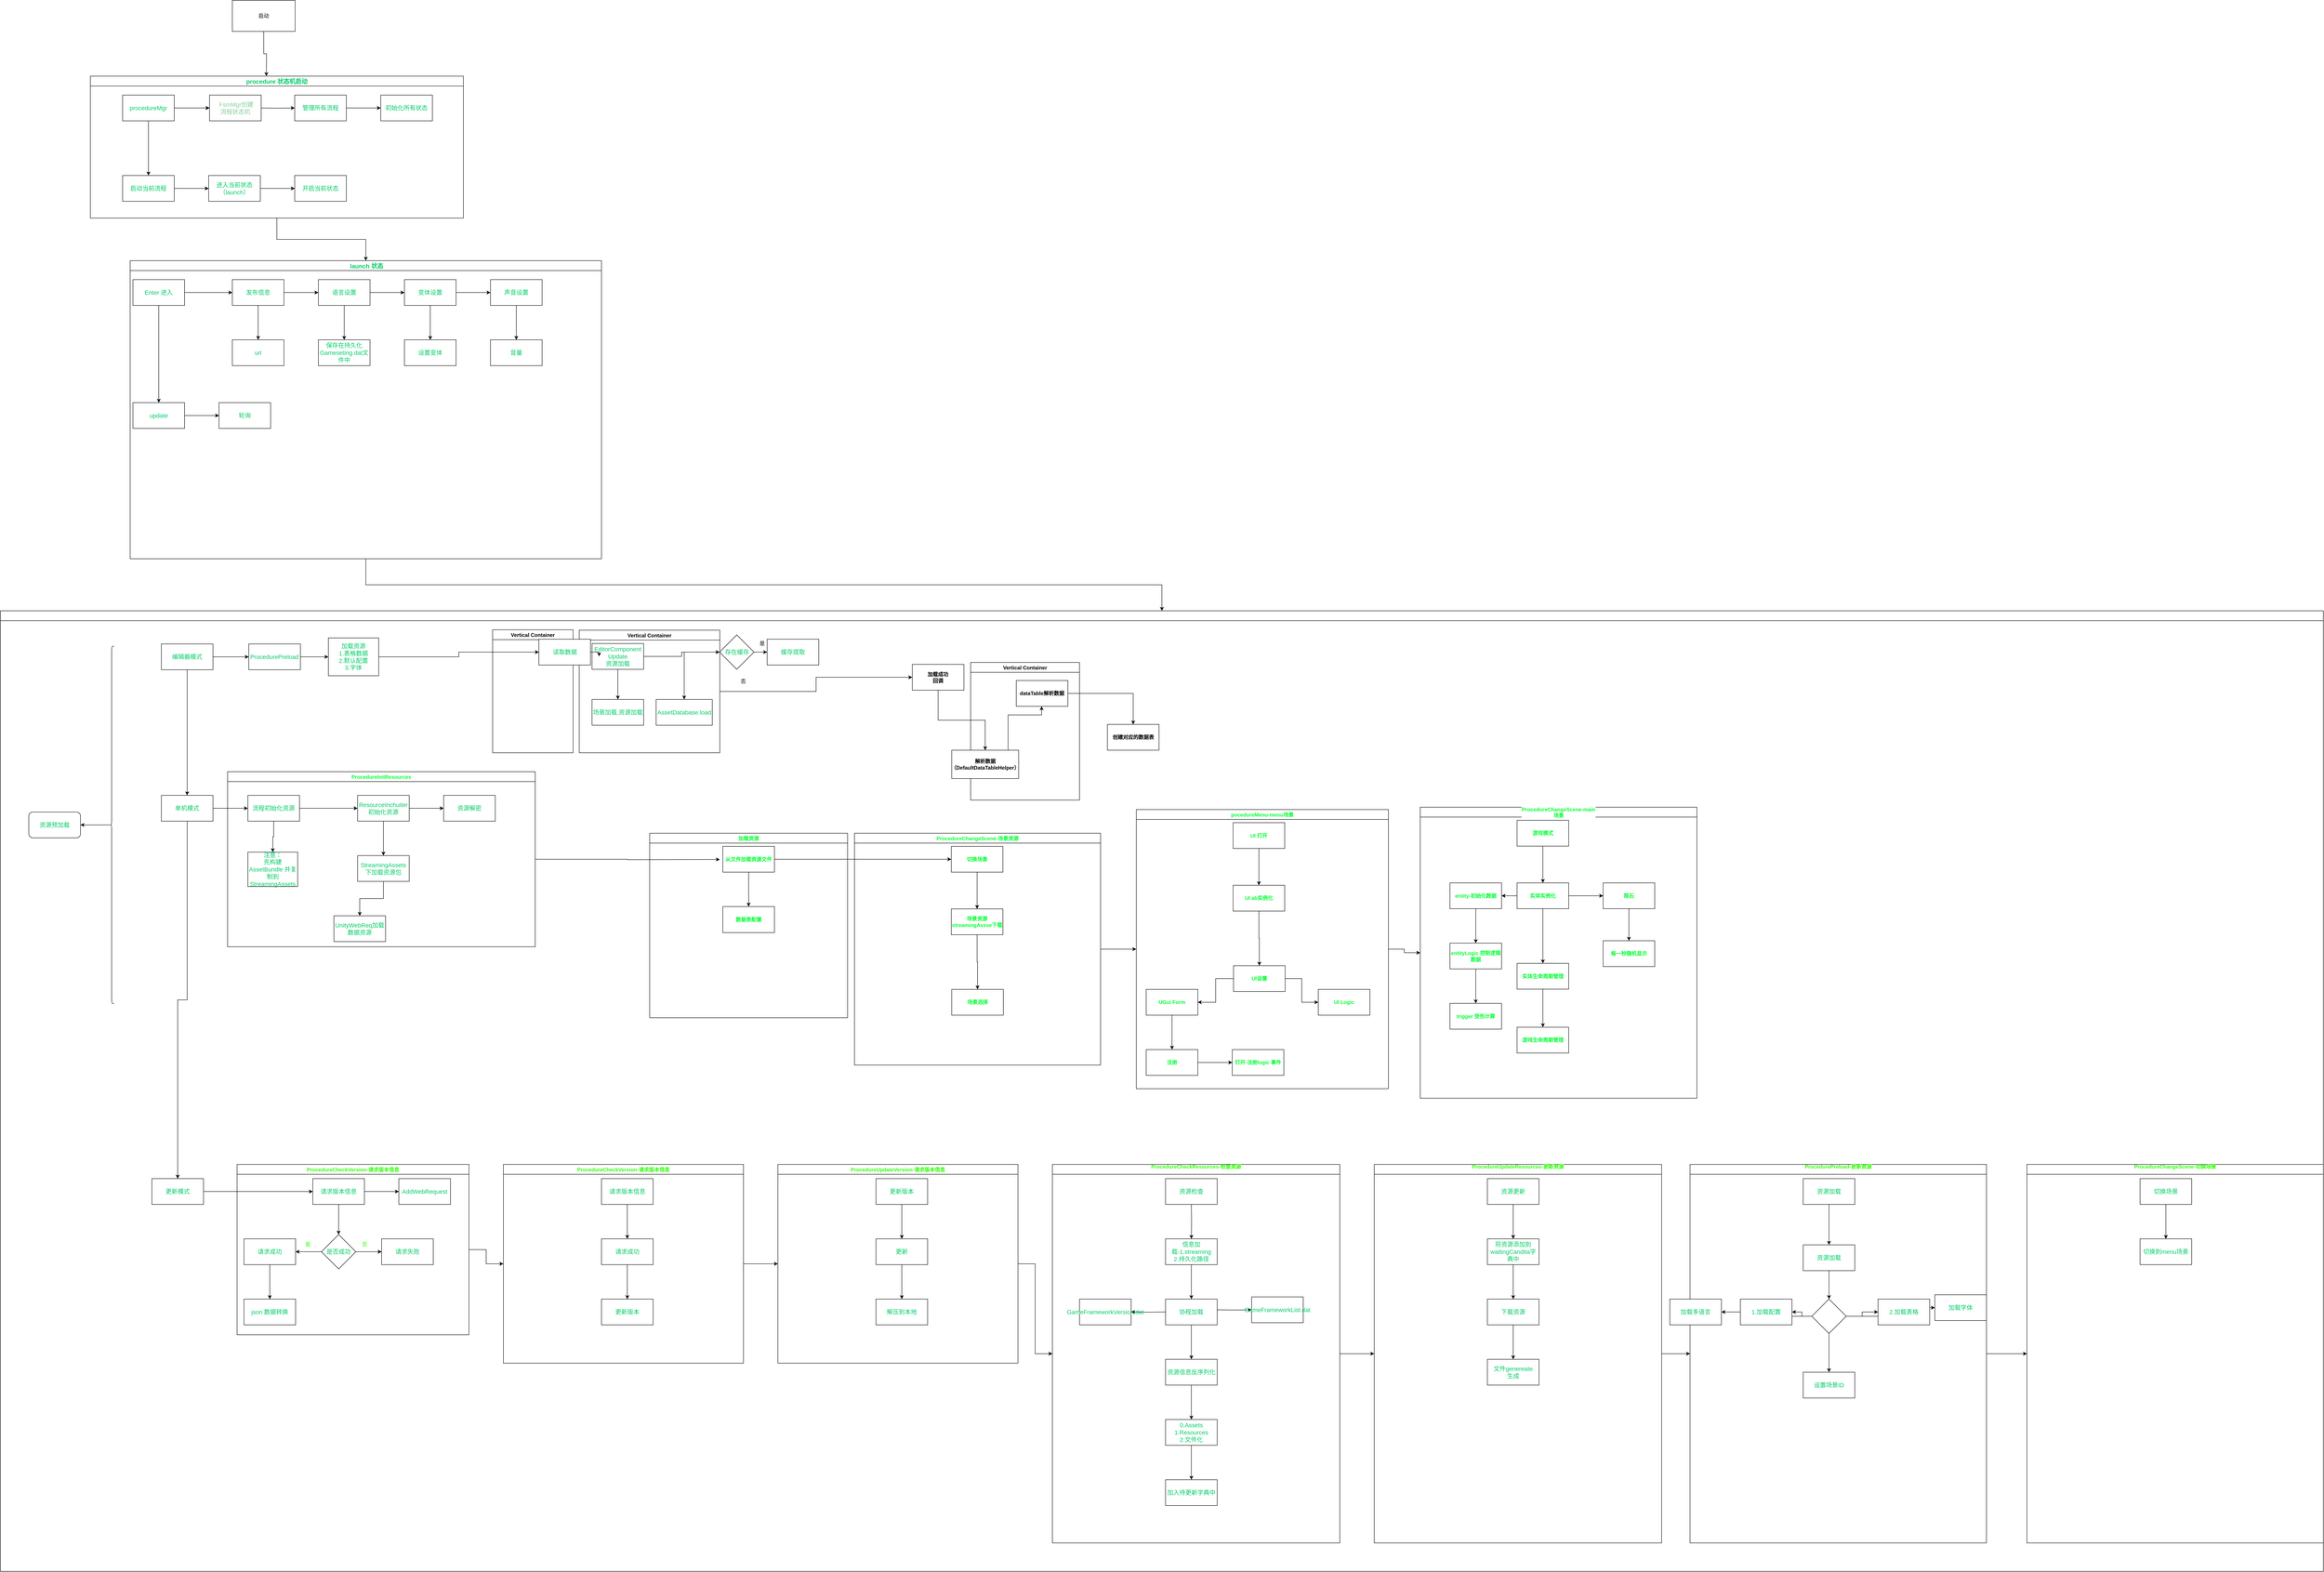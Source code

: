 <mxfile version="17.4.6" type="github">
  <diagram id="7TpPgldkTkO0zqsgpUo0" name="Page-1">
    <mxGraphModel dx="2249" dy="794" grid="1" gridSize="11" guides="1" tooltips="1" connect="1" arrows="1" fold="1" page="1" pageScale="1" pageWidth="827" pageHeight="1169" math="0" shadow="0">
      <root>
        <mxCell id="0" />
        <mxCell id="1" parent="0" />
        <mxCell id="_-COGv22CjztJWk0gib3-22" value="&lt;span style=&quot;color: rgb(131 , 206 , 154)&quot;&gt;&amp;nbsp;FsmMgr创建&lt;br&gt;流程状态机&lt;/span&gt;" style="whiteSpace=wrap;html=1;fontSize=14;fontColor=#00CC66;" parent="1" vertex="1">
          <mxGeometry x="431" y="363" width="120" height="60" as="geometry" />
        </mxCell>
        <mxCell id="_-COGv22CjztJWk0gib3-4" value="" style="edgeStyle=orthogonalEdgeStyle;rounded=0;orthogonalLoop=1;jettySize=auto;html=1;" parent="1" source="_-COGv22CjztJWk0gib3-1" edge="1">
          <mxGeometry relative="1" as="geometry">
            <mxPoint x="563" y="319" as="targetPoint" />
          </mxGeometry>
        </mxCell>
        <mxCell id="_-COGv22CjztJWk0gib3-1" value="启动&lt;br&gt;" style="whiteSpace=wrap;html=1;container=1;" parent="1" vertex="1">
          <mxGeometry x="484" y="143" width="146" height="72" as="geometry">
            <mxRectangle x="360" y="170" width="55" height="22" as="alternateBounds" />
          </mxGeometry>
        </mxCell>
        <mxCell id="_-COGv22CjztJWk0gib3-29" value="" style="edgeStyle=orthogonalEdgeStyle;rounded=0;orthogonalLoop=1;jettySize=auto;html=1;fontSize=14;fontColor=#00CC66;" parent="1" source="_-COGv22CjztJWk0gib3-5" target="_-COGv22CjztJWk0gib3-28" edge="1">
          <mxGeometry relative="1" as="geometry" />
        </mxCell>
        <mxCell id="_-COGv22CjztJWk0gib3-23" value="" style="edgeStyle=orthogonalEdgeStyle;rounded=0;orthogonalLoop=1;jettySize=auto;html=1;fontSize=14;fontColor=#00CC66;" parent="1" source="_-COGv22CjztJWk0gib3-19" target="_-COGv22CjztJWk0gib3-22" edge="1">
          <mxGeometry relative="1" as="geometry" />
        </mxCell>
        <mxCell id="_-COGv22CjztJWk0gib3-33" value="" style="edgeStyle=orthogonalEdgeStyle;rounded=0;orthogonalLoop=1;jettySize=auto;html=1;fontSize=14;fontColor=#00CC66;" parent="1" source="_-COGv22CjztJWk0gib3-19" edge="1">
          <mxGeometry relative="1" as="geometry">
            <mxPoint x="431" y="393" as="targetPoint" />
          </mxGeometry>
        </mxCell>
        <mxCell id="_-COGv22CjztJWk0gib3-94" value="" style="edgeStyle=orthogonalEdgeStyle;rounded=0;orthogonalLoop=1;jettySize=auto;html=1;fontSize=14;fontColor=#00CC66;" parent="1" source="_-COGv22CjztJWk0gib3-28" target="_-COGv22CjztJWk0gib3-82" edge="1">
          <mxGeometry relative="1" as="geometry" />
        </mxCell>
        <mxCell id="_-COGv22CjztJWk0gib3-28" value=" launch 状态" style="swimlane;fontColor=#00CC66;fontSize=14;" parent="1" vertex="1">
          <mxGeometry x="246.5" y="748" width="1095.5" height="693" as="geometry">
            <mxRectangle x="246.5" y="748" width="110" height="23" as="alternateBounds" />
          </mxGeometry>
        </mxCell>
        <mxCell id="_-COGv22CjztJWk0gib3-47" value="" style="edgeStyle=orthogonalEdgeStyle;rounded=0;orthogonalLoop=1;jettySize=auto;html=1;fontSize=14;fontColor=#00CC66;" parent="_-COGv22CjztJWk0gib3-28" source="_-COGv22CjztJWk0gib3-45" target="_-COGv22CjztJWk0gib3-46" edge="1">
          <mxGeometry relative="1" as="geometry" />
        </mxCell>
        <mxCell id="_-COGv22CjztJWk0gib3-79" value="" style="edgeStyle=orthogonalEdgeStyle;rounded=0;orthogonalLoop=1;jettySize=auto;html=1;fontSize=14;fontColor=#00CC66;" parent="_-COGv22CjztJWk0gib3-28" source="_-COGv22CjztJWk0gib3-45" target="_-COGv22CjztJWk0gib3-78" edge="1">
          <mxGeometry relative="1" as="geometry" />
        </mxCell>
        <mxCell id="_-COGv22CjztJWk0gib3-45" value="Enter 进入&lt;br&gt;" style="whiteSpace=wrap;html=1;fontSize=14;fontColor=#00CC66;" parent="_-COGv22CjztJWk0gib3-28" vertex="1">
          <mxGeometry x="6.5" y="44" width="120" height="60" as="geometry" />
        </mxCell>
        <mxCell id="_-COGv22CjztJWk0gib3-52" value="" style="edgeStyle=orthogonalEdgeStyle;rounded=0;orthogonalLoop=1;jettySize=auto;html=1;fontSize=14;fontColor=#00CC66;" parent="_-COGv22CjztJWk0gib3-28" source="_-COGv22CjztJWk0gib3-46" target="_-COGv22CjztJWk0gib3-51" edge="1">
          <mxGeometry relative="1" as="geometry" />
        </mxCell>
        <mxCell id="_-COGv22CjztJWk0gib3-46" value="发布信息" style="whiteSpace=wrap;html=1;fontSize=14;fontColor=#00CC66;container=1;" parent="_-COGv22CjztJWk0gib3-28" vertex="1">
          <mxGeometry x="237.5" y="44" width="120" height="60" as="geometry" />
        </mxCell>
        <mxCell id="_-COGv22CjztJWk0gib3-56" value="" style="edgeStyle=orthogonalEdgeStyle;rounded=0;orthogonalLoop=1;jettySize=auto;html=1;fontSize=14;fontColor=#00CC66;" parent="_-COGv22CjztJWk0gib3-28" source="_-COGv22CjztJWk0gib3-51" target="_-COGv22CjztJWk0gib3-55" edge="1">
          <mxGeometry relative="1" as="geometry" />
        </mxCell>
        <mxCell id="_-COGv22CjztJWk0gib3-51" value="语言设置" style="whiteSpace=wrap;html=1;fontSize=14;fontColor=#00CC66;container=1;" parent="_-COGv22CjztJWk0gib3-28" vertex="1">
          <mxGeometry x="437.5" y="44" width="120" height="60" as="geometry" />
        </mxCell>
        <mxCell id="_-COGv22CjztJWk0gib3-71" value="" style="edgeStyle=orthogonalEdgeStyle;rounded=0;orthogonalLoop=1;jettySize=auto;html=1;fontSize=14;fontColor=#00CC66;" parent="_-COGv22CjztJWk0gib3-28" source="_-COGv22CjztJWk0gib3-55" target="_-COGv22CjztJWk0gib3-70" edge="1">
          <mxGeometry relative="1" as="geometry" />
        </mxCell>
        <mxCell id="_-COGv22CjztJWk0gib3-55" value="变体设置" style="whiteSpace=wrap;html=1;fontSize=14;fontColor=#00CC66;" parent="_-COGv22CjztJWk0gib3-28" vertex="1">
          <mxGeometry x="637.5" y="44" width="120" height="60" as="geometry" />
        </mxCell>
        <mxCell id="_-COGv22CjztJWk0gib3-70" value="声音设置" style="whiteSpace=wrap;html=1;fontSize=14;fontColor=#00CC66;" parent="_-COGv22CjztJWk0gib3-28" vertex="1">
          <mxGeometry x="837.5" y="44" width="120" height="60" as="geometry" />
        </mxCell>
        <mxCell id="_-COGv22CjztJWk0gib3-78" value="update&lt;br&gt;" style="whiteSpace=wrap;html=1;fontSize=14;fontColor=#00CC66;" parent="_-COGv22CjztJWk0gib3-28" vertex="1">
          <mxGeometry x="6.5" y="330" width="120" height="60" as="geometry" />
        </mxCell>
        <mxCell id="_-COGv22CjztJWk0gib3-39" value="" style="edgeStyle=orthogonalEdgeStyle;rounded=0;orthogonalLoop=1;jettySize=auto;html=1;fontSize=14;fontColor=#00CC66;" parent="1" target="_-COGv22CjztJWk0gib3-38" edge="1">
          <mxGeometry relative="1" as="geometry">
            <mxPoint x="551" y="393" as="sourcePoint" />
          </mxGeometry>
        </mxCell>
        <mxCell id="_-COGv22CjztJWk0gib3-5" value="procedure 状态机启动" style="swimlane;fontColor=#00CC66;fontSize=14;" parent="1" vertex="1">
          <mxGeometry x="154" y="319" width="867" height="330" as="geometry">
            <mxRectangle x="154" y="319" width="176" height="23" as="alternateBounds" />
          </mxGeometry>
        </mxCell>
        <mxCell id="_-COGv22CjztJWk0gib3-20" value="启动当前流程" style="whiteSpace=wrap;html=1;fontSize=14;fontColor=#00CC66;" parent="_-COGv22CjztJWk0gib3-5" vertex="1">
          <mxGeometry x="75" y="231" width="120" height="60" as="geometry" />
        </mxCell>
        <mxCell id="_-COGv22CjztJWk0gib3-44" value="" style="edgeStyle=orthogonalEdgeStyle;rounded=0;orthogonalLoop=1;jettySize=auto;html=1;fontSize=14;fontColor=#00CC66;" parent="_-COGv22CjztJWk0gib3-5" source="_-COGv22CjztJWk0gib3-24" target="_-COGv22CjztJWk0gib3-43" edge="1">
          <mxGeometry relative="1" as="geometry" />
        </mxCell>
        <mxCell id="_-COGv22CjztJWk0gib3-24" value="进入当前状态（launch）" style="whiteSpace=wrap;html=1;fontSize=14;fontColor=#00CC66;" parent="_-COGv22CjztJWk0gib3-5" vertex="1">
          <mxGeometry x="275" y="231" width="120" height="60" as="geometry" />
        </mxCell>
        <mxCell id="_-COGv22CjztJWk0gib3-25" value="" style="edgeStyle=orthogonalEdgeStyle;rounded=0;orthogonalLoop=1;jettySize=auto;html=1;fontSize=14;fontColor=#00CC66;" parent="_-COGv22CjztJWk0gib3-5" source="_-COGv22CjztJWk0gib3-20" target="_-COGv22CjztJWk0gib3-24" edge="1">
          <mxGeometry relative="1" as="geometry" />
        </mxCell>
        <mxCell id="_-COGv22CjztJWk0gib3-77" value="" style="edgeStyle=orthogonalEdgeStyle;rounded=0;orthogonalLoop=1;jettySize=auto;html=1;fontSize=14;fontColor=#00CC66;" parent="_-COGv22CjztJWk0gib3-5" source="_-COGv22CjztJWk0gib3-38" target="_-COGv22CjztJWk0gib3-76" edge="1">
          <mxGeometry relative="1" as="geometry" />
        </mxCell>
        <mxCell id="_-COGv22CjztJWk0gib3-38" value="管理所有流程" style="whiteSpace=wrap;html=1;fontSize=14;fontColor=#00CC66;" parent="_-COGv22CjztJWk0gib3-5" vertex="1">
          <mxGeometry x="475" y="44" width="120" height="60" as="geometry" />
        </mxCell>
        <mxCell id="_-COGv22CjztJWk0gib3-19" value="procedureMgr" style="whiteSpace=wrap;html=1;fontSize=14;fontColor=#00CC66;" parent="_-COGv22CjztJWk0gib3-5" vertex="1">
          <mxGeometry x="75" y="44" width="120" height="60" as="geometry" />
        </mxCell>
        <mxCell id="_-COGv22CjztJWk0gib3-21" value="" style="edgeStyle=orthogonalEdgeStyle;rounded=0;orthogonalLoop=1;jettySize=auto;html=1;fontSize=14;fontColor=#00CC66;" parent="_-COGv22CjztJWk0gib3-5" source="_-COGv22CjztJWk0gib3-19" target="_-COGv22CjztJWk0gib3-20" edge="1">
          <mxGeometry relative="1" as="geometry" />
        </mxCell>
        <mxCell id="_-COGv22CjztJWk0gib3-43" value="开启当前状态" style="whiteSpace=wrap;html=1;fontSize=14;fontColor=#00CC66;" parent="_-COGv22CjztJWk0gib3-5" vertex="1">
          <mxGeometry x="475" y="231" width="120" height="60" as="geometry" />
        </mxCell>
        <mxCell id="_-COGv22CjztJWk0gib3-76" value="初始化所有状态" style="whiteSpace=wrap;html=1;fontSize=14;fontColor=#00CC66;" parent="_-COGv22CjztJWk0gib3-5" vertex="1">
          <mxGeometry x="675" y="44" width="120" height="60" as="geometry" />
        </mxCell>
        <mxCell id="_-COGv22CjztJWk0gib3-66" value="url" style="whiteSpace=wrap;html=1;fontSize=14;fontColor=#00CC66;" parent="1" vertex="1">
          <mxGeometry x="484" y="932" width="120" height="60" as="geometry" />
        </mxCell>
        <mxCell id="_-COGv22CjztJWk0gib3-67" value="" style="edgeStyle=orthogonalEdgeStyle;rounded=0;orthogonalLoop=1;jettySize=auto;html=1;fontSize=14;fontColor=#00CC66;" parent="1" source="_-COGv22CjztJWk0gib3-46" target="_-COGv22CjztJWk0gib3-66" edge="1">
          <mxGeometry relative="1" as="geometry" />
        </mxCell>
        <mxCell id="_-COGv22CjztJWk0gib3-68" value="保存在持久化Gameseting.dat文件中" style="whiteSpace=wrap;html=1;fontSize=14;fontColor=#00CC66;" parent="1" vertex="1">
          <mxGeometry x="684" y="932" width="120" height="60" as="geometry" />
        </mxCell>
        <mxCell id="_-COGv22CjztJWk0gib3-69" value="" style="edgeStyle=orthogonalEdgeStyle;rounded=0;orthogonalLoop=1;jettySize=auto;html=1;fontSize=14;fontColor=#00CC66;" parent="1" source="_-COGv22CjztJWk0gib3-51" target="_-COGv22CjztJWk0gib3-68" edge="1">
          <mxGeometry relative="1" as="geometry" />
        </mxCell>
        <mxCell id="_-COGv22CjztJWk0gib3-72" value="设置变体" style="whiteSpace=wrap;html=1;fontSize=14;fontColor=#00CC66;" parent="1" vertex="1">
          <mxGeometry x="884" y="932" width="120" height="60" as="geometry" />
        </mxCell>
        <mxCell id="_-COGv22CjztJWk0gib3-73" value="" style="edgeStyle=orthogonalEdgeStyle;rounded=0;orthogonalLoop=1;jettySize=auto;html=1;fontSize=14;fontColor=#00CC66;" parent="1" source="_-COGv22CjztJWk0gib3-55" target="_-COGv22CjztJWk0gib3-72" edge="1">
          <mxGeometry relative="1" as="geometry" />
        </mxCell>
        <mxCell id="_-COGv22CjztJWk0gib3-74" value="音量" style="whiteSpace=wrap;html=1;fontSize=14;fontColor=#00CC66;" parent="1" vertex="1">
          <mxGeometry x="1084" y="932" width="120" height="60" as="geometry" />
        </mxCell>
        <mxCell id="_-COGv22CjztJWk0gib3-75" value="" style="edgeStyle=orthogonalEdgeStyle;rounded=0;orthogonalLoop=1;jettySize=auto;html=1;fontSize=14;fontColor=#00CC66;" parent="1" source="_-COGv22CjztJWk0gib3-70" target="_-COGv22CjztJWk0gib3-74" edge="1">
          <mxGeometry relative="1" as="geometry" />
        </mxCell>
        <mxCell id="_-COGv22CjztJWk0gib3-80" value="轮询" style="whiteSpace=wrap;html=1;fontSize=14;fontColor=#00CC66;" parent="1" vertex="1">
          <mxGeometry x="453" y="1078" width="120" height="60" as="geometry" />
        </mxCell>
        <mxCell id="_-COGv22CjztJWk0gib3-81" value="" style="edgeStyle=orthogonalEdgeStyle;rounded=0;orthogonalLoop=1;jettySize=auto;html=1;fontSize=14;fontColor=#00CC66;" parent="1" source="_-COGv22CjztJWk0gib3-78" target="_-COGv22CjztJWk0gib3-80" edge="1">
          <mxGeometry relative="1" as="geometry" />
        </mxCell>
        <mxCell id="_-COGv22CjztJWk0gib3-82" value="slash流程" style="swimlane;fontColor=#FFFFFF;fontSize=14;startSize=23;labelBackgroundColor=default;" parent="1" vertex="1">
          <mxGeometry x="-55" y="1562" width="5399" height="2233" as="geometry">
            <mxRectangle x="242" y="1518" width="110" height="23" as="alternateBounds" />
          </mxGeometry>
        </mxCell>
        <mxCell id="_-COGv22CjztJWk0gib3-84" value="" style="edgeStyle=orthogonalEdgeStyle;rounded=0;orthogonalLoop=1;jettySize=auto;html=1;fontSize=14;fontColor=#00CC66;" parent="_-COGv22CjztJWk0gib3-82" source="_-COGv22CjztJWk0gib3-85" target="_-COGv22CjztJWk0gib3-93" edge="1">
          <mxGeometry relative="1" as="geometry" />
        </mxCell>
        <mxCell id="_-COGv22CjztJWk0gib3-85" value="编辑器模式" style="whiteSpace=wrap;html=1;fontSize=14;fontColor=#00CC66;" parent="_-COGv22CjztJWk0gib3-82" vertex="1">
          <mxGeometry x="374" y="77" width="120" height="60" as="geometry" />
        </mxCell>
        <mxCell id="_-COGv22CjztJWk0gib3-86" value="" style="edgeStyle=orthogonalEdgeStyle;rounded=0;orthogonalLoop=1;jettySize=auto;html=1;fontSize=14;fontColor=#00CC66;" parent="_-COGv22CjztJWk0gib3-82" edge="1">
          <mxGeometry relative="1" as="geometry">
            <mxPoint x="357.5" y="74" as="sourcePoint" />
          </mxGeometry>
        </mxCell>
        <mxCell id="_-COGv22CjztJWk0gib3-88" value="" style="edgeStyle=orthogonalEdgeStyle;rounded=0;orthogonalLoop=1;jettySize=auto;html=1;fontSize=14;fontColor=#00CC66;" parent="_-COGv22CjztJWk0gib3-82" edge="1">
          <mxGeometry relative="1" as="geometry">
            <mxPoint x="557.5" y="74" as="sourcePoint" />
          </mxGeometry>
        </mxCell>
        <mxCell id="_-COGv22CjztJWk0gib3-90" value="" style="edgeStyle=orthogonalEdgeStyle;rounded=0;orthogonalLoop=1;jettySize=auto;html=1;fontSize=14;fontColor=#00CC66;" parent="_-COGv22CjztJWk0gib3-82" edge="1">
          <mxGeometry relative="1" as="geometry">
            <mxPoint x="757.5" y="74" as="sourcePoint" />
          </mxGeometry>
        </mxCell>
        <mxCell id="_-COGv22CjztJWk0gib3-93" value="单机模式" style="whiteSpace=wrap;html=1;fontSize=14;fontColor=#00CC66;" parent="_-COGv22CjztJWk0gib3-82" vertex="1">
          <mxGeometry x="374" y="429" width="120" height="60" as="geometry" />
        </mxCell>
        <mxCell id="_-COGv22CjztJWk0gib3-104" value="" style="edgeStyle=orthogonalEdgeStyle;rounded=0;orthogonalLoop=1;jettySize=auto;html=1;fontSize=14;fontColor=#00CC66;" parent="_-COGv22CjztJWk0gib3-82" source="_-COGv22CjztJWk0gib3-102" target="_-COGv22CjztJWk0gib3-103" edge="1">
          <mxGeometry relative="1" as="geometry" />
        </mxCell>
        <mxCell id="_-COGv22CjztJWk0gib3-102" value="" style="shape=curlyBracket;whiteSpace=wrap;html=1;rounded=1;fontSize=14;fontColor=#00CC66;size=0.5;" parent="_-COGv22CjztJWk0gib3-82" vertex="1">
          <mxGeometry x="253" y="82.5" width="11" height="830.5" as="geometry" />
        </mxCell>
        <mxCell id="_-COGv22CjztJWk0gib3-103" value="资源预加载" style="rounded=1;whiteSpace=wrap;html=1;fontSize=14;fontColor=#00CC66;" parent="_-COGv22CjztJWk0gib3-82" vertex="1">
          <mxGeometry x="66" y="467.75" width="120" height="60" as="geometry" />
        </mxCell>
        <mxCell id="_-COGv22CjztJWk0gib3-108" value="" style="edgeStyle=orthogonalEdgeStyle;rounded=0;orthogonalLoop=1;jettySize=auto;html=1;fontSize=14;fontColor=#00CC66;" parent="_-COGv22CjztJWk0gib3-82" source="_-COGv22CjztJWk0gib3-93" target="_-COGv22CjztJWk0gib3-107" edge="1">
          <mxGeometry relative="1" as="geometry" />
        </mxCell>
        <mxCell id="_-COGv22CjztJWk0gib3-105" value="ProcedurePreload" style="whiteSpace=wrap;html=1;fontSize=14;fontColor=#00CC66;" parent="_-COGv22CjztJWk0gib3-82" vertex="1">
          <mxGeometry x="577.25" y="77" width="120" height="60" as="geometry" />
        </mxCell>
        <mxCell id="_-COGv22CjztJWk0gib3-106" value="" style="edgeStyle=orthogonalEdgeStyle;rounded=0;orthogonalLoop=1;jettySize=auto;html=1;fontSize=14;fontColor=#00CC66;" parent="_-COGv22CjztJWk0gib3-82" source="_-COGv22CjztJWk0gib3-85" target="_-COGv22CjztJWk0gib3-105" edge="1">
          <mxGeometry relative="1" as="geometry" />
        </mxCell>
        <mxCell id="_-COGv22CjztJWk0gib3-151" value="加载资源&lt;br&gt;1.表格数据&lt;br&gt;2.默认配置&lt;br&gt;3.字体" style="whiteSpace=wrap;html=1;fontSize=14;fontColor=#00CC66;" parent="_-COGv22CjztJWk0gib3-82" vertex="1">
          <mxGeometry x="762.25" y="63" width="117" height="88" as="geometry" />
        </mxCell>
        <mxCell id="_-COGv22CjztJWk0gib3-152" value="" style="edgeStyle=orthogonalEdgeStyle;rounded=0;orthogonalLoop=1;jettySize=auto;html=1;fontSize=14;fontColor=#00CC66;" parent="_-COGv22CjztJWk0gib3-82" source="_-COGv22CjztJWk0gib3-105" target="_-COGv22CjztJWk0gib3-151" edge="1">
          <mxGeometry relative="1" as="geometry" />
        </mxCell>
        <mxCell id="EhIo-l_EZ7HQWAIkAZyg-7" value="缓存提取" style="whiteSpace=wrap;html=1;fontSize=14;fontColor=#00CC66;" parent="_-COGv22CjztJWk0gib3-82" vertex="1">
          <mxGeometry x="1782" y="66" width="120" height="60" as="geometry" />
        </mxCell>
        <mxCell id="EhIo-l_EZ7HQWAIkAZyg-13" value="Vertical Container" style="swimlane;" parent="_-COGv22CjztJWk0gib3-82" vertex="1">
          <mxGeometry x="1345.25" y="45" width="326.75" height="285" as="geometry">
            <mxRectangle x="1345.25" y="45" width="132" height="23" as="alternateBounds" />
          </mxGeometry>
        </mxCell>
        <mxCell id="EhIo-l_EZ7HQWAIkAZyg-10" value="AssetDatabase.load" style="whiteSpace=wrap;html=1;fontSize=14;fontColor=#00CC66;" parent="EhIo-l_EZ7HQWAIkAZyg-13" vertex="1">
          <mxGeometry x="178.75" y="161" width="130.5" height="60" as="geometry" />
        </mxCell>
        <mxCell id="EhIo-l_EZ7HQWAIkAZyg-1" value="EditorComponent Update&lt;br&gt;资源加载" style="whiteSpace=wrap;html=1;fontSize=14;fontColor=#00CC66;" parent="EhIo-l_EZ7HQWAIkAZyg-13" vertex="1">
          <mxGeometry x="29.75" y="31" width="120" height="60" as="geometry" />
        </mxCell>
        <mxCell id="EhIo-l_EZ7HQWAIkAZyg-26" value="场景加载,资源加载" style="whiteSpace=wrap;html=1;fontSize=14;fontColor=#00CC66;" parent="EhIo-l_EZ7HQWAIkAZyg-13" vertex="1">
          <mxGeometry x="29.75" y="161" width="120" height="60" as="geometry" />
        </mxCell>
        <mxCell id="EhIo-l_EZ7HQWAIkAZyg-27" value="" style="edgeStyle=orthogonalEdgeStyle;rounded=0;orthogonalLoop=1;jettySize=auto;html=1;fontFamily=Helvetica;fontSize=12;fontColor=default;startSize=23;" parent="EhIo-l_EZ7HQWAIkAZyg-13" source="EhIo-l_EZ7HQWAIkAZyg-1" target="EhIo-l_EZ7HQWAIkAZyg-26" edge="1">
          <mxGeometry relative="1" as="geometry" />
        </mxCell>
        <mxCell id="EhIo-l_EZ7HQWAIkAZyg-20" value="Vertical Container" style="swimlane;fontFamily=Helvetica;fontSize=12;fontColor=default;startSize=23;strokeColor=default;fillColor=default;" parent="_-COGv22CjztJWk0gib3-82" vertex="1">
          <mxGeometry x="2255" y="120" width="253" height="320" as="geometry" />
        </mxCell>
        <mxCell id="EhIo-l_EZ7HQWAIkAZyg-16" value="解析数据&lt;br&gt;（DefaultDataTableHelper）" style="whiteSpace=wrap;html=1;fontStyle=1;startSize=23;" parent="EhIo-l_EZ7HQWAIkAZyg-20" vertex="1">
          <mxGeometry x="-44" y="204" width="155.62" height="66" as="geometry" />
        </mxCell>
        <mxCell id="EhIo-l_EZ7HQWAIkAZyg-18" value="dataTable解析数据" style="whiteSpace=wrap;html=1;fontStyle=1;startSize=23;" parent="EhIo-l_EZ7HQWAIkAZyg-20" vertex="1">
          <mxGeometry x="106" y="42" width="120" height="60" as="geometry" />
        </mxCell>
        <mxCell id="EhIo-l_EZ7HQWAIkAZyg-19" value="" style="edgeStyle=orthogonalEdgeStyle;rounded=0;orthogonalLoop=1;jettySize=auto;html=1;fontFamily=Helvetica;fontSize=12;fontColor=default;startSize=23;" parent="EhIo-l_EZ7HQWAIkAZyg-20" source="EhIo-l_EZ7HQWAIkAZyg-16" target="EhIo-l_EZ7HQWAIkAZyg-18" edge="1">
          <mxGeometry relative="1" as="geometry">
            <Array as="points">
              <mxPoint x="87" y="122" />
              <mxPoint x="165" y="122" />
            </Array>
          </mxGeometry>
        </mxCell>
        <mxCell id="EhIo-l_EZ7HQWAIkAZyg-25" value="Vertical Container" style="swimlane;fontFamily=Helvetica;fontSize=12;fontColor=default;startSize=23;strokeColor=default;fillColor=default;" parent="_-COGv22CjztJWk0gib3-82" vertex="1">
          <mxGeometry x="1144" y="44" width="187" height="286" as="geometry" />
        </mxCell>
        <mxCell id="EhIo-l_EZ7HQWAIkAZyg-90" value="ProcedureInitResources" style="swimlane;fontFamily=Helvetica;fontSize=12;fontColor=#00FF33;startSize=23;strokeColor=default;fillColor=default;" parent="_-COGv22CjztJWk0gib3-82" vertex="1">
          <mxGeometry x="528" y="374" width="715" height="407" as="geometry" />
        </mxCell>
        <mxCell id="_-COGv22CjztJWk0gib3-107" value="流程初始化资源" style="whiteSpace=wrap;html=1;fontSize=14;fontColor=#00CC66;" parent="EhIo-l_EZ7HQWAIkAZyg-90" vertex="1">
          <mxGeometry x="47.13" y="55" width="120" height="60" as="geometry" />
        </mxCell>
        <mxCell id="EhIo-l_EZ7HQWAIkAZyg-91" value="注意：&lt;br&gt;先构建 AssetBundle 并复制到 StreamingAssets" style="whiteSpace=wrap;html=1;fontSize=14;fontColor=#00CC66;" parent="EhIo-l_EZ7HQWAIkAZyg-90" vertex="1">
          <mxGeometry x="47.13" y="187" width="115.75" height="80" as="geometry" />
        </mxCell>
        <mxCell id="EhIo-l_EZ7HQWAIkAZyg-92" value="" style="edgeStyle=orthogonalEdgeStyle;rounded=0;orthogonalLoop=1;jettySize=auto;html=1;fontFamily=Helvetica;fontSize=12;fontColor=default;startSize=23;" parent="EhIo-l_EZ7HQWAIkAZyg-90" source="_-COGv22CjztJWk0gib3-107" target="EhIo-l_EZ7HQWAIkAZyg-91" edge="1">
          <mxGeometry relative="1" as="geometry" />
        </mxCell>
        <mxCell id="KLyLnzfEowh77u5Ol5c0-5" value="UnityWebReq加载数据资源" style="whiteSpace=wrap;html=1;fontSize=14;fontColor=#00CC66;" parent="EhIo-l_EZ7HQWAIkAZyg-90" vertex="1">
          <mxGeometry x="247.13" y="335" width="120" height="60" as="geometry" />
        </mxCell>
        <mxCell id="_-COGv22CjztJWk0gib3-95" value="更新模式" style="whiteSpace=wrap;html=1;fontSize=14;fontColor=#00CC66;" parent="_-COGv22CjztJWk0gib3-82" vertex="1">
          <mxGeometry x="352" y="1320" width="120" height="60" as="geometry" />
        </mxCell>
        <mxCell id="_-COGv22CjztJWk0gib3-96" value="" style="edgeStyle=orthogonalEdgeStyle;rounded=0;orthogonalLoop=1;jettySize=auto;html=1;fontSize=14;fontColor=#00CC66;exitX=0.5;exitY=1;exitDx=0;exitDy=0;" parent="_-COGv22CjztJWk0gib3-82" source="_-COGv22CjztJWk0gib3-93" target="_-COGv22CjztJWk0gib3-95" edge="1">
          <mxGeometry relative="1" as="geometry">
            <mxPoint x="434.62" y="361.5" as="sourcePoint" />
          </mxGeometry>
        </mxCell>
        <mxCell id="_-COGv22CjztJWk0gib3-110" value="" style="edgeStyle=orthogonalEdgeStyle;rounded=0;orthogonalLoop=1;jettySize=auto;html=1;fontSize=14;fontColor=#00CC66;" parent="_-COGv22CjztJWk0gib3-82" source="_-COGv22CjztJWk0gib3-95" target="_-COGv22CjztJWk0gib3-109" edge="1">
          <mxGeometry relative="1" as="geometry" />
        </mxCell>
        <mxCell id="sLLPVfTlJCf7HtXLSMU4-2" value="ProcedureCheckVersion-请求版本信息" style="swimlane;fontColor=#2BFF00;" parent="_-COGv22CjztJWk0gib3-82" vertex="1">
          <mxGeometry x="550" y="1287" width="539" height="396" as="geometry" />
        </mxCell>
        <mxCell id="_-COGv22CjztJWk0gib3-109" value="请求版本信息" style="whiteSpace=wrap;html=1;fontSize=14;fontColor=#00CC66;" parent="sLLPVfTlJCf7HtXLSMU4-2" vertex="1">
          <mxGeometry x="176" y="33" width="120" height="60" as="geometry" />
        </mxCell>
        <mxCell id="KLyLnzfEowh77u5Ol5c0-10" value="" style="edgeStyle=orthogonalEdgeStyle;rounded=0;orthogonalLoop=1;jettySize=auto;html=1;fontColor=#00FF33;" parent="_-COGv22CjztJWk0gib3-82" source="EhIo-l_EZ7HQWAIkAZyg-90" edge="1">
          <mxGeometry relative="1" as="geometry">
            <mxPoint x="1672" y="578" as="targetPoint" />
          </mxGeometry>
        </mxCell>
        <mxCell id="KLyLnzfEowh77u5Ol5c0-20" value="加载资源" style="swimlane;labelBackgroundColor=default;fontColor=#00FF33;startSize=23;" parent="_-COGv22CjztJWk0gib3-82" vertex="1">
          <mxGeometry x="1509" y="517" width="460" height="429" as="geometry" />
        </mxCell>
        <mxCell id="KLyLnzfEowh77u5Ol5c0-12" value="从文件加载资源文件" style="whiteSpace=wrap;html=1;fontColor=#00FF33;fontStyle=1;startSize=23;" parent="KLyLnzfEowh77u5Ol5c0-20" vertex="1">
          <mxGeometry x="170" y="30.5" width="120" height="60" as="geometry" />
        </mxCell>
        <mxCell id="KLyLnzfEowh77u5Ol5c0-21" value="ProcedureChangeScene-场景资源" style="swimlane;labelBackgroundColor=default;fontColor=#00FF33;" parent="_-COGv22CjztJWk0gib3-82" vertex="1">
          <mxGeometry x="1985" y="517" width="572" height="539" as="geometry" />
        </mxCell>
        <mxCell id="KLyLnzfEowh77u5Ol5c0-14" value="切换场景" style="whiteSpace=wrap;html=1;fontColor=#00FF33;fontStyle=1;startSize=23;" parent="KLyLnzfEowh77u5Ol5c0-21" vertex="1">
          <mxGeometry x="225" y="30.5" width="120" height="60" as="geometry" />
        </mxCell>
        <mxCell id="KLyLnzfEowh77u5Ol5c0-28" value="场景选择" style="whiteSpace=wrap;html=1;fontColor=#00FF33;fontStyle=1;startSize=23;" parent="KLyLnzfEowh77u5Ol5c0-21" vertex="1">
          <mxGeometry x="226" y="363" width="120" height="60" as="geometry" />
        </mxCell>
        <mxCell id="KLyLnzfEowh77u5Ol5c0-22" value="场景资源streamingAssse下载" style="whiteSpace=wrap;html=1;fontColor=#00FF33;fontStyle=1;startSize=23;" parent="KLyLnzfEowh77u5Ol5c0-21" vertex="1">
          <mxGeometry x="225" y="176" width="120" height="60" as="geometry" />
        </mxCell>
        <mxCell id="KLyLnzfEowh77u5Ol5c0-23" value="" style="edgeStyle=orthogonalEdgeStyle;rounded=0;orthogonalLoop=1;jettySize=auto;html=1;fontColor=#00FF33;" parent="KLyLnzfEowh77u5Ol5c0-21" source="KLyLnzfEowh77u5Ol5c0-14" target="KLyLnzfEowh77u5Ol5c0-22" edge="1">
          <mxGeometry relative="1" as="geometry" />
        </mxCell>
        <mxCell id="KLyLnzfEowh77u5Ol5c0-40" value="" style="edgeStyle=orthogonalEdgeStyle;rounded=0;orthogonalLoop=1;jettySize=auto;html=1;fontColor=#00FF33;entryX=0.5;entryY=0;entryDx=0;entryDy=0;" parent="KLyLnzfEowh77u5Ol5c0-21" source="KLyLnzfEowh77u5Ol5c0-22" target="KLyLnzfEowh77u5Ol5c0-28" edge="1">
          <mxGeometry relative="1" as="geometry">
            <mxPoint x="285" y="316" as="targetPoint" />
          </mxGeometry>
        </mxCell>
        <mxCell id="KLyLnzfEowh77u5Ol5c0-15" value="" style="edgeStyle=orthogonalEdgeStyle;rounded=0;orthogonalLoop=1;jettySize=auto;html=1;fontColor=#00FF33;" parent="_-COGv22CjztJWk0gib3-82" source="KLyLnzfEowh77u5Ol5c0-12" target="KLyLnzfEowh77u5Ol5c0-14" edge="1">
          <mxGeometry relative="1" as="geometry" />
        </mxCell>
        <mxCell id="KLyLnzfEowh77u5Ol5c0-42" value="pocedureMenu-menu场景" style="swimlane;labelBackgroundColor=default;fontColor=#00FF33;" parent="_-COGv22CjztJWk0gib3-82" vertex="1">
          <mxGeometry x="2640" y="462" width="586" height="649" as="geometry" />
        </mxCell>
        <mxCell id="KLyLnzfEowh77u5Ol5c0-43" value="UI 打开" style="whiteSpace=wrap;html=1;fontColor=#00FF33;fontStyle=1;startSize=23;" parent="KLyLnzfEowh77u5Ol5c0-42" vertex="1">
          <mxGeometry x="225" y="30.5" width="120" height="60" as="geometry" />
        </mxCell>
        <mxCell id="KLyLnzfEowh77u5Ol5c0-44" value="UI设置" style="whiteSpace=wrap;html=1;fontColor=#00FF33;fontStyle=1;startSize=23;" parent="KLyLnzfEowh77u5Ol5c0-42" vertex="1">
          <mxGeometry x="226" y="363" width="120" height="60" as="geometry" />
        </mxCell>
        <mxCell id="KLyLnzfEowh77u5Ol5c0-45" value="UI ab实例化" style="whiteSpace=wrap;html=1;fontColor=#00FF33;fontStyle=1;startSize=23;" parent="KLyLnzfEowh77u5Ol5c0-42" vertex="1">
          <mxGeometry x="225" y="176" width="120" height="60" as="geometry" />
        </mxCell>
        <mxCell id="KLyLnzfEowh77u5Ol5c0-46" value="" style="edgeStyle=orthogonalEdgeStyle;rounded=0;orthogonalLoop=1;jettySize=auto;html=1;fontColor=#00FF33;" parent="KLyLnzfEowh77u5Ol5c0-42" source="KLyLnzfEowh77u5Ol5c0-43" target="KLyLnzfEowh77u5Ol5c0-45" edge="1">
          <mxGeometry relative="1" as="geometry" />
        </mxCell>
        <mxCell id="KLyLnzfEowh77u5Ol5c0-47" value="" style="edgeStyle=orthogonalEdgeStyle;rounded=0;orthogonalLoop=1;jettySize=auto;html=1;fontColor=#00FF33;entryX=0.5;entryY=0;entryDx=0;entryDy=0;" parent="KLyLnzfEowh77u5Ol5c0-42" source="KLyLnzfEowh77u5Ol5c0-45" target="KLyLnzfEowh77u5Ol5c0-44" edge="1">
          <mxGeometry relative="1" as="geometry">
            <mxPoint x="285" y="316" as="targetPoint" />
          </mxGeometry>
        </mxCell>
        <mxCell id="KLyLnzfEowh77u5Ol5c0-48" value="" style="edgeStyle=orthogonalEdgeStyle;rounded=0;orthogonalLoop=1;jettySize=auto;html=1;fontColor=#00FF33;" parent="_-COGv22CjztJWk0gib3-82" source="KLyLnzfEowh77u5Ol5c0-21" target="KLyLnzfEowh77u5Ol5c0-42" edge="1">
          <mxGeometry relative="1" as="geometry" />
        </mxCell>
        <mxCell id="5gwMP4C81TKfdO34MOc0-83" value="ProcedurePreload-更新资源&#xa;" style="swimlane;fontColor=#2BFF00;startSize=23;align=center;fillColor=none;" parent="_-COGv22CjztJWk0gib3-82" vertex="1">
          <mxGeometry x="3927" y="1287" width="689" height="880" as="geometry" />
        </mxCell>
        <mxCell id="5gwMP4C81TKfdO34MOc0-84" value="资源加载" style="whiteSpace=wrap;html=1;fontSize=14;fontColor=#00CC66;" parent="5gwMP4C81TKfdO34MOc0-83" vertex="1">
          <mxGeometry x="263" y="33" width="120" height="60" as="geometry" />
        </mxCell>
        <mxCell id="5gwMP4C81TKfdO34MOc0-97" value="加载多语言" style="whiteSpace=wrap;html=1;fontSize=14;fontColor=#00CC66;" parent="5gwMP4C81TKfdO34MOc0-83" vertex="1">
          <mxGeometry x="-47" y="313" width="120" height="60" as="geometry" />
        </mxCell>
        <mxCell id="5gwMP4C81TKfdO34MOc0-99" value="加载字体" style="whiteSpace=wrap;html=1;fontSize=14;fontColor=#00CC66;" parent="5gwMP4C81TKfdO34MOc0-83" vertex="1">
          <mxGeometry x="569" y="303" width="120" height="60" as="geometry" />
        </mxCell>
        <mxCell id="5gwMP4C81TKfdO34MOc0-87" value="资源加载" style="whiteSpace=wrap;html=1;fontSize=14;fontColor=#00CC66;" parent="5gwMP4C81TKfdO34MOc0-83" vertex="1">
          <mxGeometry x="263" y="187" width="120" height="60" as="geometry" />
        </mxCell>
        <mxCell id="5gwMP4C81TKfdO34MOc0-88" value="" style="edgeStyle=orthogonalEdgeStyle;rounded=0;orthogonalLoop=1;jettySize=auto;html=1;fontColor=#2BFF00;" parent="5gwMP4C81TKfdO34MOc0-83" source="5gwMP4C81TKfdO34MOc0-84" target="5gwMP4C81TKfdO34MOc0-87" edge="1">
          <mxGeometry relative="1" as="geometry" />
        </mxCell>
        <mxCell id="5gwMP4C81TKfdO34MOc0-91" value="" style="rhombus;whiteSpace=wrap;html=1;fontSize=14;fontColor=#00CC66;" parent="5gwMP4C81TKfdO34MOc0-83" vertex="1">
          <mxGeometry x="283" y="313" width="80" height="80" as="geometry" />
        </mxCell>
        <mxCell id="5gwMP4C81TKfdO34MOc0-92" value="" style="edgeStyle=orthogonalEdgeStyle;rounded=0;orthogonalLoop=1;jettySize=auto;html=1;fontColor=#2BFF00;" parent="5gwMP4C81TKfdO34MOc0-83" source="5gwMP4C81TKfdO34MOc0-87" target="5gwMP4C81TKfdO34MOc0-91" edge="1">
          <mxGeometry relative="1" as="geometry" />
        </mxCell>
        <mxCell id="5gwMP4C81TKfdO34MOc0-98" value="" style="edgeStyle=orthogonalEdgeStyle;rounded=0;orthogonalLoop=1;jettySize=auto;html=1;fontColor=#2BFF00;" parent="5gwMP4C81TKfdO34MOc0-83" source="5gwMP4C81TKfdO34MOc0-91" target="5gwMP4C81TKfdO34MOc0-97" edge="1">
          <mxGeometry relative="1" as="geometry" />
        </mxCell>
        <mxCell id="5gwMP4C81TKfdO34MOc0-100" value="" style="edgeStyle=orthogonalEdgeStyle;rounded=0;orthogonalLoop=1;jettySize=auto;html=1;fontColor=#2BFF00;" parent="5gwMP4C81TKfdO34MOc0-83" source="5gwMP4C81TKfdO34MOc0-91" target="5gwMP4C81TKfdO34MOc0-99" edge="1">
          <mxGeometry relative="1" as="geometry" />
        </mxCell>
        <mxCell id="5gwMP4C81TKfdO34MOc0-103" value="ProcedureChangeScene-切换场景&#xa;" style="swimlane;fontColor=#2BFF00;startSize=23;align=center;fillColor=none;" parent="_-COGv22CjztJWk0gib3-82" vertex="1">
          <mxGeometry x="4710" y="1287" width="689" height="880" as="geometry" />
        </mxCell>
        <mxCell id="5gwMP4C81TKfdO34MOc0-109" value="" style="edgeStyle=orthogonalEdgeStyle;rounded=0;orthogonalLoop=1;jettySize=auto;html=1;fontColor=#2BFF00;" parent="5gwMP4C81TKfdO34MOc0-103" source="5gwMP4C81TKfdO34MOc0-104" target="5gwMP4C81TKfdO34MOc0-108" edge="1">
          <mxGeometry relative="1" as="geometry" />
        </mxCell>
        <mxCell id="5gwMP4C81TKfdO34MOc0-104" value="切换场景" style="whiteSpace=wrap;html=1;fontSize=14;fontColor=#00CC66;" parent="5gwMP4C81TKfdO34MOc0-103" vertex="1">
          <mxGeometry x="263" y="33" width="120" height="60" as="geometry" />
        </mxCell>
        <mxCell id="5gwMP4C81TKfdO34MOc0-108" value="切换到menu场景" style="whiteSpace=wrap;html=1;fontSize=14;fontColor=#00CC66;" parent="5gwMP4C81TKfdO34MOc0-103" vertex="1">
          <mxGeometry x="263" y="173" width="120" height="60" as="geometry" />
        </mxCell>
        <mxCell id="5gwMP4C81TKfdO34MOc0-107" value="" style="edgeStyle=orthogonalEdgeStyle;rounded=0;orthogonalLoop=1;jettySize=auto;html=1;fontColor=#2BFF00;" parent="_-COGv22CjztJWk0gib3-82" source="5gwMP4C81TKfdO34MOc0-83" target="5gwMP4C81TKfdO34MOc0-103" edge="1">
          <mxGeometry relative="1" as="geometry" />
        </mxCell>
        <mxCell id="EhIo-l_EZ7HQWAIkAZyg-2" value="" style="edgeStyle=orthogonalEdgeStyle;rounded=0;orthogonalLoop=1;jettySize=auto;html=1;" parent="1" source="_-COGv22CjztJWk0gib3-154" target="EhIo-l_EZ7HQWAIkAZyg-1" edge="1">
          <mxGeometry relative="1" as="geometry" />
        </mxCell>
        <mxCell id="_-COGv22CjztJWk0gib3-154" value="读取数据" style="whiteSpace=wrap;html=1;fontSize=14;fontColor=#00CC66;" parent="1" vertex="1">
          <mxGeometry x="1196.5" y="1628" width="120" height="60" as="geometry" />
        </mxCell>
        <mxCell id="_-COGv22CjztJWk0gib3-155" value="" style="edgeStyle=orthogonalEdgeStyle;rounded=0;orthogonalLoop=1;jettySize=auto;html=1;fontSize=14;fontColor=#00CC66;" parent="1" source="_-COGv22CjztJWk0gib3-151" target="_-COGv22CjztJWk0gib3-154" edge="1">
          <mxGeometry relative="1" as="geometry" />
        </mxCell>
        <mxCell id="EhIo-l_EZ7HQWAIkAZyg-6" value="" style="edgeStyle=orthogonalEdgeStyle;rounded=0;orthogonalLoop=1;jettySize=auto;html=1;" parent="1" source="EhIo-l_EZ7HQWAIkAZyg-1" target="EhIo-l_EZ7HQWAIkAZyg-5" edge="1">
          <mxGeometry relative="1" as="geometry" />
        </mxCell>
        <mxCell id="EhIo-l_EZ7HQWAIkAZyg-8" value="" style="edgeStyle=orthogonalEdgeStyle;rounded=0;orthogonalLoop=1;jettySize=auto;html=1;" parent="1" source="EhIo-l_EZ7HQWAIkAZyg-5" target="EhIo-l_EZ7HQWAIkAZyg-7" edge="1">
          <mxGeometry relative="1" as="geometry" />
        </mxCell>
        <mxCell id="EhIo-l_EZ7HQWAIkAZyg-11" value="" style="edgeStyle=orthogonalEdgeStyle;rounded=0;orthogonalLoop=1;jettySize=auto;html=1;" parent="1" source="EhIo-l_EZ7HQWAIkAZyg-5" target="EhIo-l_EZ7HQWAIkAZyg-10" edge="1">
          <mxGeometry relative="1" as="geometry" />
        </mxCell>
        <mxCell id="EhIo-l_EZ7HQWAIkAZyg-5" value="存在缓存" style="rhombus;whiteSpace=wrap;html=1;fontSize=14;fontColor=#00CC66;" parent="1" vertex="1">
          <mxGeometry x="1616.5" y="1618" width="80" height="80" as="geometry" />
        </mxCell>
        <mxCell id="EhIo-l_EZ7HQWAIkAZyg-9" value="是" style="text;html=1;align=center;verticalAlign=middle;resizable=0;points=[];autosize=1;strokeColor=none;fillColor=none;" parent="1" vertex="1">
          <mxGeometry x="1698" y="1627" width="33" height="22" as="geometry" />
        </mxCell>
        <mxCell id="EhIo-l_EZ7HQWAIkAZyg-12" value="否" style="text;html=1;align=center;verticalAlign=middle;resizable=0;points=[];autosize=1;strokeColor=none;fillColor=none;" parent="1" vertex="1">
          <mxGeometry x="1654" y="1715" width="33" height="22" as="geometry" />
        </mxCell>
        <mxCell id="EhIo-l_EZ7HQWAIkAZyg-17" value="" style="edgeStyle=orthogonalEdgeStyle;rounded=0;orthogonalLoop=1;jettySize=auto;html=1;fontFamily=Helvetica;fontSize=12;fontColor=default;startSize=23;" parent="1" source="EhIo-l_EZ7HQWAIkAZyg-14" target="EhIo-l_EZ7HQWAIkAZyg-16" edge="1">
          <mxGeometry relative="1" as="geometry" />
        </mxCell>
        <mxCell id="EhIo-l_EZ7HQWAIkAZyg-14" value="加载成功&lt;br&gt;回调&lt;br&gt;" style="whiteSpace=wrap;html=1;fontStyle=1;startSize=23;" parent="1" vertex="1">
          <mxGeometry x="2064.375" y="1686.5" width="120" height="60" as="geometry" />
        </mxCell>
        <mxCell id="EhIo-l_EZ7HQWAIkAZyg-15" value="" style="edgeStyle=orthogonalEdgeStyle;rounded=0;orthogonalLoop=1;jettySize=auto;html=1;fontFamily=Helvetica;fontSize=12;fontColor=default;startSize=23;" parent="1" source="EhIo-l_EZ7HQWAIkAZyg-13" target="EhIo-l_EZ7HQWAIkAZyg-14" edge="1">
          <mxGeometry relative="1" as="geometry" />
        </mxCell>
        <mxCell id="EhIo-l_EZ7HQWAIkAZyg-21" value="创建对应的数据表" style="whiteSpace=wrap;html=1;fontStyle=1;startSize=23;" parent="1" vertex="1">
          <mxGeometry x="2517.81" y="1826" width="120" height="60" as="geometry" />
        </mxCell>
        <mxCell id="EhIo-l_EZ7HQWAIkAZyg-22" value="" style="edgeStyle=orthogonalEdgeStyle;rounded=0;orthogonalLoop=1;jettySize=auto;html=1;fontFamily=Helvetica;fontSize=12;fontColor=default;startSize=23;" parent="1" source="EhIo-l_EZ7HQWAIkAZyg-18" target="EhIo-l_EZ7HQWAIkAZyg-21" edge="1">
          <mxGeometry relative="1" as="geometry" />
        </mxCell>
        <mxCell id="KLyLnzfEowh77u5Ol5c0-4" value="" style="edgeStyle=orthogonalEdgeStyle;rounded=0;orthogonalLoop=1;jettySize=auto;html=1;fontColor=#00FF33;" parent="1" source="KLyLnzfEowh77u5Ol5c0-1" target="KLyLnzfEowh77u5Ol5c0-3" edge="1">
          <mxGeometry relative="1" as="geometry" />
        </mxCell>
        <mxCell id="KLyLnzfEowh77u5Ol5c0-8" value="" style="edgeStyle=orthogonalEdgeStyle;rounded=0;orthogonalLoop=1;jettySize=auto;html=1;fontColor=#00FF33;" parent="1" source="KLyLnzfEowh77u5Ol5c0-1" target="KLyLnzfEowh77u5Ol5c0-7" edge="1">
          <mxGeometry relative="1" as="geometry" />
        </mxCell>
        <mxCell id="KLyLnzfEowh77u5Ol5c0-1" value="ResourceInchuiter&lt;br&gt;初始化资源" style="whiteSpace=wrap;html=1;fontSize=14;fontColor=#00CC66;" parent="1" vertex="1">
          <mxGeometry x="775.13" y="1991" width="120" height="60" as="geometry" />
        </mxCell>
        <mxCell id="KLyLnzfEowh77u5Ol5c0-2" value="" style="edgeStyle=orthogonalEdgeStyle;rounded=0;orthogonalLoop=1;jettySize=auto;html=1;fontColor=#00FF33;" parent="1" source="_-COGv22CjztJWk0gib3-107" target="KLyLnzfEowh77u5Ol5c0-1" edge="1">
          <mxGeometry relative="1" as="geometry" />
        </mxCell>
        <mxCell id="KLyLnzfEowh77u5Ol5c0-6" value="" style="edgeStyle=orthogonalEdgeStyle;rounded=0;orthogonalLoop=1;jettySize=auto;html=1;fontColor=#00FF33;" parent="1" source="KLyLnzfEowh77u5Ol5c0-3" target="KLyLnzfEowh77u5Ol5c0-5" edge="1">
          <mxGeometry relative="1" as="geometry" />
        </mxCell>
        <mxCell id="KLyLnzfEowh77u5Ol5c0-3" value="StreamingAssets下加载资源包" style="whiteSpace=wrap;html=1;fontSize=14;fontColor=#00CC66;" parent="1" vertex="1">
          <mxGeometry x="775.13" y="2131" width="120" height="60" as="geometry" />
        </mxCell>
        <mxCell id="KLyLnzfEowh77u5Ol5c0-7" value="资源解密" style="whiteSpace=wrap;html=1;fontSize=14;fontColor=#00CC66;" parent="1" vertex="1">
          <mxGeometry x="975.13" y="1991" width="120" height="60" as="geometry" />
        </mxCell>
        <mxCell id="KLyLnzfEowh77u5Ol5c0-19" value="" style="edgeStyle=orthogonalEdgeStyle;rounded=0;orthogonalLoop=1;jettySize=auto;html=1;fontColor=#00FF33;" parent="1" edge="1">
          <mxGeometry relative="1" as="geometry">
            <mxPoint x="2340" y="2139.5" as="targetPoint" />
          </mxGeometry>
        </mxCell>
        <mxCell id="KLyLnzfEowh77u5Ol5c0-24" value="数据表配置&lt;br&gt;" style="whiteSpace=wrap;html=1;fontColor=#00FF33;fontStyle=1;startSize=23;" parent="1" vertex="1">
          <mxGeometry x="1624" y="2249.5" width="120" height="60.5" as="geometry" />
        </mxCell>
        <mxCell id="KLyLnzfEowh77u5Ol5c0-25" value="" style="edgeStyle=orthogonalEdgeStyle;rounded=0;orthogonalLoop=1;jettySize=auto;html=1;fontColor=#00FF33;" parent="1" source="KLyLnzfEowh77u5Ol5c0-12" target="KLyLnzfEowh77u5Ol5c0-24" edge="1">
          <mxGeometry relative="1" as="geometry" />
        </mxCell>
        <mxCell id="KLyLnzfEowh77u5Ol5c0-49" value="UI Logic" style="whiteSpace=wrap;html=1;fontColor=#00FF33;fontStyle=1;startSize=23;" parent="1" vertex="1">
          <mxGeometry x="3008" y="2442" width="120" height="60" as="geometry" />
        </mxCell>
        <mxCell id="KLyLnzfEowh77u5Ol5c0-50" value="" style="edgeStyle=orthogonalEdgeStyle;rounded=0;orthogonalLoop=1;jettySize=auto;html=1;fontColor=#00FF33;" parent="1" source="KLyLnzfEowh77u5Ol5c0-44" target="KLyLnzfEowh77u5Ol5c0-49" edge="1">
          <mxGeometry relative="1" as="geometry" />
        </mxCell>
        <mxCell id="KLyLnzfEowh77u5Ol5c0-54" value="" style="edgeStyle=orthogonalEdgeStyle;rounded=0;orthogonalLoop=1;jettySize=auto;html=1;fontColor=#00FF33;" parent="1" source="KLyLnzfEowh77u5Ol5c0-51" target="KLyLnzfEowh77u5Ol5c0-53" edge="1">
          <mxGeometry relative="1" as="geometry" />
        </mxCell>
        <mxCell id="KLyLnzfEowh77u5Ol5c0-51" value="UGui Form" style="whiteSpace=wrap;html=1;fontColor=#00FF33;fontStyle=1;startSize=23;" parent="1" vertex="1">
          <mxGeometry x="2608" y="2442" width="120" height="60" as="geometry" />
        </mxCell>
        <mxCell id="KLyLnzfEowh77u5Ol5c0-52" value="" style="edgeStyle=orthogonalEdgeStyle;rounded=0;orthogonalLoop=1;jettySize=auto;html=1;fontColor=#00FF33;" parent="1" source="KLyLnzfEowh77u5Ol5c0-44" target="KLyLnzfEowh77u5Ol5c0-51" edge="1">
          <mxGeometry relative="1" as="geometry" />
        </mxCell>
        <mxCell id="KLyLnzfEowh77u5Ol5c0-56" value="" style="edgeStyle=orthogonalEdgeStyle;rounded=0;orthogonalLoop=1;jettySize=auto;html=1;fontColor=#00FF33;" parent="1" source="KLyLnzfEowh77u5Ol5c0-53" target="KLyLnzfEowh77u5Ol5c0-55" edge="1">
          <mxGeometry relative="1" as="geometry" />
        </mxCell>
        <mxCell id="KLyLnzfEowh77u5Ol5c0-53" value="注册" style="whiteSpace=wrap;html=1;fontColor=#00FF33;fontStyle=1;startSize=23;" parent="1" vertex="1">
          <mxGeometry x="2608" y="2582" width="120" height="60" as="geometry" />
        </mxCell>
        <mxCell id="KLyLnzfEowh77u5Ol5c0-55" value="打开-注册logic 事件" style="whiteSpace=wrap;html=1;fontColor=#00FF33;fontStyle=1;startSize=23;" parent="1" vertex="1">
          <mxGeometry x="2808" y="2582" width="120" height="60" as="geometry" />
        </mxCell>
        <mxCell id="KLyLnzfEowh77u5Ol5c0-57" value="ProcedureChangeScene-main&#xa;场景" style="swimlane;labelBackgroundColor=default;fontColor=#00FF33;" parent="1" vertex="1">
          <mxGeometry x="3245" y="2018.5" width="643" height="676.5" as="geometry" />
        </mxCell>
        <mxCell id="KLyLnzfEowh77u5Ol5c0-58" value="游戏模式" style="whiteSpace=wrap;html=1;fontColor=#00FF33;fontStyle=1;startSize=23;" parent="KLyLnzfEowh77u5Ol5c0-57" vertex="1">
          <mxGeometry x="225" y="30.5" width="120" height="60" as="geometry" />
        </mxCell>
        <mxCell id="KLyLnzfEowh77u5Ol5c0-59" value="实体生命周期管理" style="whiteSpace=wrap;html=1;fontColor=#00FF33;fontStyle=1;startSize=23;" parent="KLyLnzfEowh77u5Ol5c0-57" vertex="1">
          <mxGeometry x="225" y="363" width="120" height="60" as="geometry" />
        </mxCell>
        <mxCell id="KLyLnzfEowh77u5Ol5c0-69" value="" style="edgeStyle=orthogonalEdgeStyle;rounded=0;orthogonalLoop=1;jettySize=auto;html=1;fontColor=#00FF33;" parent="KLyLnzfEowh77u5Ol5c0-57" source="KLyLnzfEowh77u5Ol5c0-60" target="KLyLnzfEowh77u5Ol5c0-68" edge="1">
          <mxGeometry relative="1" as="geometry" />
        </mxCell>
        <mxCell id="KLyLnzfEowh77u5Ol5c0-60" value="实体实例化" style="whiteSpace=wrap;html=1;fontColor=#00FF33;fontStyle=1;startSize=23;" parent="KLyLnzfEowh77u5Ol5c0-57" vertex="1">
          <mxGeometry x="225" y="176" width="120" height="60" as="geometry" />
        </mxCell>
        <mxCell id="KLyLnzfEowh77u5Ol5c0-61" value="" style="edgeStyle=orthogonalEdgeStyle;rounded=0;orthogonalLoop=1;jettySize=auto;html=1;fontColor=#00FF33;" parent="KLyLnzfEowh77u5Ol5c0-57" source="KLyLnzfEowh77u5Ol5c0-58" target="KLyLnzfEowh77u5Ol5c0-60" edge="1">
          <mxGeometry relative="1" as="geometry" />
        </mxCell>
        <mxCell id="KLyLnzfEowh77u5Ol5c0-62" value="" style="edgeStyle=orthogonalEdgeStyle;rounded=0;orthogonalLoop=1;jettySize=auto;html=1;fontColor=#00FF33;entryX=0.5;entryY=0;entryDx=0;entryDy=0;" parent="KLyLnzfEowh77u5Ol5c0-57" source="KLyLnzfEowh77u5Ol5c0-60" target="KLyLnzfEowh77u5Ol5c0-59" edge="1">
          <mxGeometry relative="1" as="geometry">
            <mxPoint x="285" y="316" as="targetPoint" />
          </mxGeometry>
        </mxCell>
        <mxCell id="KLyLnzfEowh77u5Ol5c0-68" value="陨石" style="whiteSpace=wrap;html=1;fontColor=#00FF33;fontStyle=1;startSize=23;" parent="KLyLnzfEowh77u5Ol5c0-57" vertex="1">
          <mxGeometry x="425" y="176" width="120" height="60" as="geometry" />
        </mxCell>
        <mxCell id="KLyLnzfEowh77u5Ol5c0-70" value="每一秒随机显示" style="whiteSpace=wrap;html=1;fontColor=#00FF33;fontStyle=1;startSize=23;" parent="KLyLnzfEowh77u5Ol5c0-57" vertex="1">
          <mxGeometry x="425" y="310.5" width="120" height="60" as="geometry" />
        </mxCell>
        <mxCell id="KLyLnzfEowh77u5Ol5c0-71" value="" style="edgeStyle=orthogonalEdgeStyle;rounded=0;orthogonalLoop=1;jettySize=auto;html=1;fontColor=#00FF33;" parent="KLyLnzfEowh77u5Ol5c0-57" source="KLyLnzfEowh77u5Ol5c0-68" target="KLyLnzfEowh77u5Ol5c0-70" edge="1">
          <mxGeometry relative="1" as="geometry" />
        </mxCell>
        <mxCell id="KLyLnzfEowh77u5Ol5c0-66" value="游戏生命周期管理" style="whiteSpace=wrap;html=1;fontColor=#00FF33;fontStyle=1;startSize=23;" parent="KLyLnzfEowh77u5Ol5c0-57" vertex="1">
          <mxGeometry x="225" y="511.5" width="120" height="60" as="geometry" />
        </mxCell>
        <mxCell id="KLyLnzfEowh77u5Ol5c0-67" value="" style="edgeStyle=orthogonalEdgeStyle;rounded=0;orthogonalLoop=1;jettySize=auto;html=1;fontColor=#00FF33;" parent="KLyLnzfEowh77u5Ol5c0-57" source="KLyLnzfEowh77u5Ol5c0-59" target="KLyLnzfEowh77u5Ol5c0-66" edge="1">
          <mxGeometry relative="1" as="geometry" />
        </mxCell>
        <mxCell id="KLyLnzfEowh77u5Ol5c0-63" value="" style="edgeStyle=orthogonalEdgeStyle;rounded=0;orthogonalLoop=1;jettySize=auto;html=1;fontColor=#00FF33;" parent="1" source="KLyLnzfEowh77u5Ol5c0-42" target="KLyLnzfEowh77u5Ol5c0-57" edge="1">
          <mxGeometry relative="1" as="geometry" />
        </mxCell>
        <mxCell id="KLyLnzfEowh77u5Ol5c0-75" value="" style="edgeStyle=orthogonalEdgeStyle;rounded=0;orthogonalLoop=1;jettySize=auto;html=1;fontColor=#00FF33;" parent="1" source="KLyLnzfEowh77u5Ol5c0-72" target="KLyLnzfEowh77u5Ol5c0-74" edge="1">
          <mxGeometry relative="1" as="geometry" />
        </mxCell>
        <mxCell id="KLyLnzfEowh77u5Ol5c0-72" value="entity-初始化数据" style="whiteSpace=wrap;html=1;fontColor=#00FF33;fontStyle=1;startSize=23;" parent="1" vertex="1">
          <mxGeometry x="3314" y="2194.5" width="120" height="60" as="geometry" />
        </mxCell>
        <mxCell id="KLyLnzfEowh77u5Ol5c0-73" value="" style="edgeStyle=orthogonalEdgeStyle;rounded=0;orthogonalLoop=1;jettySize=auto;html=1;fontColor=#00FF33;" parent="1" source="KLyLnzfEowh77u5Ol5c0-60" target="KLyLnzfEowh77u5Ol5c0-72" edge="1">
          <mxGeometry relative="1" as="geometry" />
        </mxCell>
        <mxCell id="KLyLnzfEowh77u5Ol5c0-77" value="" style="edgeStyle=orthogonalEdgeStyle;rounded=0;orthogonalLoop=1;jettySize=auto;html=1;fontColor=#00FF33;" parent="1" source="KLyLnzfEowh77u5Ol5c0-74" target="KLyLnzfEowh77u5Ol5c0-76" edge="1">
          <mxGeometry relative="1" as="geometry" />
        </mxCell>
        <mxCell id="KLyLnzfEowh77u5Ol5c0-74" value="entityLogic 控制逻辑数据" style="whiteSpace=wrap;html=1;fontColor=#00FF33;fontStyle=1;startSize=23;" parent="1" vertex="1">
          <mxGeometry x="3314" y="2334.5" width="120" height="60" as="geometry" />
        </mxCell>
        <mxCell id="KLyLnzfEowh77u5Ol5c0-76" value="trigger 受伤计算&lt;br&gt;" style="whiteSpace=wrap;html=1;fontColor=#00FF33;fontStyle=1;startSize=23;" parent="1" vertex="1">
          <mxGeometry x="3314" y="2474.5" width="120" height="60" as="geometry" />
        </mxCell>
        <mxCell id="5gwMP4C81TKfdO34MOc0-5" value="" style="edgeStyle=orthogonalEdgeStyle;rounded=0;orthogonalLoop=1;jettySize=auto;html=1;fontColor=#2BFF00;" parent="1" source="5gwMP4C81TKfdO34MOc0-2" target="5gwMP4C81TKfdO34MOc0-4" edge="1">
          <mxGeometry relative="1" as="geometry" />
        </mxCell>
        <mxCell id="5gwMP4C81TKfdO34MOc0-8" value="" style="edgeStyle=orthogonalEdgeStyle;rounded=0;orthogonalLoop=1;jettySize=auto;html=1;fontColor=#2BFF00;" parent="1" source="5gwMP4C81TKfdO34MOc0-2" target="5gwMP4C81TKfdO34MOc0-7" edge="1">
          <mxGeometry relative="1" as="geometry" />
        </mxCell>
        <mxCell id="5gwMP4C81TKfdO34MOc0-2" value="是否成功" style="rhombus;whiteSpace=wrap;html=1;fontSize=14;fontColor=#00CC66;" parent="1" vertex="1">
          <mxGeometry x="691" y="3012" width="80" height="80" as="geometry" />
        </mxCell>
        <mxCell id="5gwMP4C81TKfdO34MOc0-3" value="" style="edgeStyle=orthogonalEdgeStyle;rounded=0;orthogonalLoop=1;jettySize=auto;html=1;fontColor=#2BFF00;" parent="1" source="_-COGv22CjztJWk0gib3-109" target="5gwMP4C81TKfdO34MOc0-2" edge="1">
          <mxGeometry relative="1" as="geometry" />
        </mxCell>
        <mxCell id="5gwMP4C81TKfdO34MOc0-11" value="" style="edgeStyle=orthogonalEdgeStyle;rounded=0;orthogonalLoop=1;jettySize=auto;html=1;fontColor=#2BFF00;" parent="1" source="5gwMP4C81TKfdO34MOc0-4" target="5gwMP4C81TKfdO34MOc0-10" edge="1">
          <mxGeometry relative="1" as="geometry" />
        </mxCell>
        <mxCell id="5gwMP4C81TKfdO34MOc0-4" value="请求成功" style="whiteSpace=wrap;html=1;fontSize=14;fontColor=#00CC66;" parent="1" vertex="1">
          <mxGeometry x="511" y="3022" width="120" height="60" as="geometry" />
        </mxCell>
        <mxCell id="5gwMP4C81TKfdO34MOc0-6" value="是" style="text;html=1;align=center;verticalAlign=middle;resizable=0;points=[];autosize=1;strokeColor=none;fillColor=none;fontColor=#2BFF00;" parent="1" vertex="1">
          <mxGeometry x="642" y="3024" width="33" height="22" as="geometry" />
        </mxCell>
        <mxCell id="5gwMP4C81TKfdO34MOc0-7" value="请求失败" style="whiteSpace=wrap;html=1;fontSize=14;fontColor=#00CC66;" parent="1" vertex="1">
          <mxGeometry x="831" y="3022" width="120" height="60" as="geometry" />
        </mxCell>
        <mxCell id="5gwMP4C81TKfdO34MOc0-9" value="否" style="text;html=1;align=center;verticalAlign=middle;resizable=0;points=[];autosize=1;strokeColor=none;fillColor=none;fontColor=#2BFF00;" parent="1" vertex="1">
          <mxGeometry x="774" y="3024" width="33" height="22" as="geometry" />
        </mxCell>
        <mxCell id="5gwMP4C81TKfdO34MOc0-10" value="json 数据转换" style="whiteSpace=wrap;html=1;fontSize=14;fontColor=#00CC66;" parent="1" vertex="1">
          <mxGeometry x="511" y="3162" width="120" height="60" as="geometry" />
        </mxCell>
        <mxCell id="5gwMP4C81TKfdO34MOc0-12" value="AddWebRequest" style="whiteSpace=wrap;html=1;fontSize=14;fontColor=#00CC66;" parent="1" vertex="1">
          <mxGeometry x="871" y="2882" width="120" height="60" as="geometry" />
        </mxCell>
        <mxCell id="5gwMP4C81TKfdO34MOc0-13" value="" style="edgeStyle=orthogonalEdgeStyle;rounded=0;orthogonalLoop=1;jettySize=auto;html=1;fontColor=#2BFF00;" parent="1" source="_-COGv22CjztJWk0gib3-109" target="5gwMP4C81TKfdO34MOc0-12" edge="1">
          <mxGeometry relative="1" as="geometry" />
        </mxCell>
        <mxCell id="5gwMP4C81TKfdO34MOc0-37" value="" style="edgeStyle=orthogonalEdgeStyle;rounded=0;orthogonalLoop=1;jettySize=auto;html=1;fontColor=#2BFF00;" parent="1" source="5gwMP4C81TKfdO34MOc0-14" target="5gwMP4C81TKfdO34MOc0-35" edge="1">
          <mxGeometry relative="1" as="geometry" />
        </mxCell>
        <mxCell id="5gwMP4C81TKfdO34MOc0-14" value="ProcedureCheckVersion-请求版本信息" style="swimlane;fontColor=#2BFF00;" parent="1" vertex="1">
          <mxGeometry x="1114" y="2849" width="558" height="462" as="geometry" />
        </mxCell>
        <mxCell id="5gwMP4C81TKfdO34MOc0-15" value="请求版本信息" style="whiteSpace=wrap;html=1;fontSize=14;fontColor=#00CC66;" parent="5gwMP4C81TKfdO34MOc0-14" vertex="1">
          <mxGeometry x="228" y="33" width="120" height="60" as="geometry" />
        </mxCell>
        <mxCell id="5gwMP4C81TKfdO34MOc0-16" value="" style="edgeStyle=orthogonalEdgeStyle;rounded=0;orthogonalLoop=1;jettySize=auto;html=1;fontColor=#2BFF00;" parent="1" source="sLLPVfTlJCf7HtXLSMU4-2" target="5gwMP4C81TKfdO34MOc0-14" edge="1">
          <mxGeometry relative="1" as="geometry" />
        </mxCell>
        <mxCell id="5gwMP4C81TKfdO34MOc0-20" value="" style="edgeStyle=orthogonalEdgeStyle;rounded=0;orthogonalLoop=1;jettySize=auto;html=1;fontColor=#2BFF00;" parent="1" source="5gwMP4C81TKfdO34MOc0-17" target="5gwMP4C81TKfdO34MOc0-19" edge="1">
          <mxGeometry relative="1" as="geometry" />
        </mxCell>
        <mxCell id="5gwMP4C81TKfdO34MOc0-17" value="请求成功" style="whiteSpace=wrap;html=1;fontSize=14;fontColor=#00CC66;" parent="1" vertex="1">
          <mxGeometry x="1342" y="3022" width="120" height="60" as="geometry" />
        </mxCell>
        <mxCell id="5gwMP4C81TKfdO34MOc0-18" value="" style="edgeStyle=orthogonalEdgeStyle;rounded=0;orthogonalLoop=1;jettySize=auto;html=1;fontColor=#2BFF00;" parent="1" source="5gwMP4C81TKfdO34MOc0-15" target="5gwMP4C81TKfdO34MOc0-17" edge="1">
          <mxGeometry relative="1" as="geometry" />
        </mxCell>
        <mxCell id="5gwMP4C81TKfdO34MOc0-19" value="更新版本" style="whiteSpace=wrap;html=1;fontSize=14;fontColor=#00CC66;" parent="1" vertex="1">
          <mxGeometry x="1342" y="3162" width="120" height="60" as="geometry" />
        </mxCell>
        <mxCell id="5gwMP4C81TKfdO34MOc0-46" value="" style="edgeStyle=orthogonalEdgeStyle;rounded=0;orthogonalLoop=1;jettySize=auto;html=1;fontColor=#2BFF00;" parent="1" source="5gwMP4C81TKfdO34MOc0-35" target="5gwMP4C81TKfdO34MOc0-44" edge="1">
          <mxGeometry relative="1" as="geometry" />
        </mxCell>
        <mxCell id="5gwMP4C81TKfdO34MOc0-35" value="ProcedureUpdateVersion-请求版本信息" style="swimlane;fontColor=#2BFF00;" parent="1" vertex="1">
          <mxGeometry x="1752" y="2849" width="558" height="462" as="geometry" />
        </mxCell>
        <mxCell id="5gwMP4C81TKfdO34MOc0-36" value="更新版本" style="whiteSpace=wrap;html=1;fontSize=14;fontColor=#00CC66;" parent="5gwMP4C81TKfdO34MOc0-35" vertex="1">
          <mxGeometry x="228" y="33" width="120" height="60" as="geometry" />
        </mxCell>
        <mxCell id="5gwMP4C81TKfdO34MOc0-43" value="" style="edgeStyle=orthogonalEdgeStyle;rounded=0;orthogonalLoop=1;jettySize=auto;html=1;fontColor=#2BFF00;" parent="1" source="5gwMP4C81TKfdO34MOc0-40" target="5gwMP4C81TKfdO34MOc0-42" edge="1">
          <mxGeometry relative="1" as="geometry" />
        </mxCell>
        <mxCell id="5gwMP4C81TKfdO34MOc0-40" value="更新" style="whiteSpace=wrap;html=1;fontSize=14;fontColor=#00CC66;" parent="1" vertex="1">
          <mxGeometry x="1980" y="3022" width="120" height="60" as="geometry" />
        </mxCell>
        <mxCell id="5gwMP4C81TKfdO34MOc0-41" value="" style="edgeStyle=orthogonalEdgeStyle;rounded=0;orthogonalLoop=1;jettySize=auto;html=1;fontColor=#2BFF00;" parent="1" source="5gwMP4C81TKfdO34MOc0-36" target="5gwMP4C81TKfdO34MOc0-40" edge="1">
          <mxGeometry relative="1" as="geometry" />
        </mxCell>
        <mxCell id="5gwMP4C81TKfdO34MOc0-42" value="解压到本地" style="whiteSpace=wrap;html=1;fontSize=14;fontColor=#00CC66;" parent="1" vertex="1">
          <mxGeometry x="1980" y="3162" width="120" height="60" as="geometry" />
        </mxCell>
        <mxCell id="5gwMP4C81TKfdO34MOc0-74" value="" style="edgeStyle=orthogonalEdgeStyle;rounded=0;orthogonalLoop=1;jettySize=auto;html=1;fontColor=#2BFF00;" parent="1" source="5gwMP4C81TKfdO34MOc0-44" target="5gwMP4C81TKfdO34MOc0-62" edge="1">
          <mxGeometry relative="1" as="geometry" />
        </mxCell>
        <mxCell id="5gwMP4C81TKfdO34MOc0-44" value="ProcedureCheckResources-检查资源&#xa;" style="swimlane;fontColor=#2BFF00;startSize=23;align=center;fillColor=none;" parent="1" vertex="1">
          <mxGeometry x="2390" y="2849" width="668" height="880" as="geometry" />
        </mxCell>
        <mxCell id="5gwMP4C81TKfdO34MOc0-45" value="资源检查" style="whiteSpace=wrap;html=1;fontSize=14;fontColor=#00CC66;" parent="5gwMP4C81TKfdO34MOc0-44" vertex="1">
          <mxGeometry x="263" y="33" width="120" height="60" as="geometry" />
        </mxCell>
        <mxCell id="5gwMP4C81TKfdO34MOc0-50" value="" style="edgeStyle=orthogonalEdgeStyle;rounded=0;orthogonalLoop=1;jettySize=auto;html=1;fontColor=#2BFF00;" parent="5gwMP4C81TKfdO34MOc0-44" target="5gwMP4C81TKfdO34MOc0-49" edge="1">
          <mxGeometry relative="1" as="geometry">
            <mxPoint x="263" y="343" as="sourcePoint" />
          </mxGeometry>
        </mxCell>
        <mxCell id="5gwMP4C81TKfdO34MOc0-49" value="GameFrameworkVersion.dat" style="whiteSpace=wrap;html=1;fontSize=14;fontColor=#00CC66;" parent="5gwMP4C81TKfdO34MOc0-44" vertex="1">
          <mxGeometry x="63" y="313" width="120" height="60" as="geometry" />
        </mxCell>
        <mxCell id="5gwMP4C81TKfdO34MOc0-53" value="" style="edgeStyle=orthogonalEdgeStyle;rounded=0;orthogonalLoop=1;jettySize=auto;html=1;fontColor=#2BFF00;" parent="5gwMP4C81TKfdO34MOc0-44" target="5gwMP4C81TKfdO34MOc0-51" edge="1">
          <mxGeometry relative="1" as="geometry">
            <mxPoint x="383" y="338" as="sourcePoint" />
          </mxGeometry>
        </mxCell>
        <mxCell id="5gwMP4C81TKfdO34MOc0-51" value="GameFrameworkList.dat" style="whiteSpace=wrap;html=1;fontSize=14;fontColor=#00CC66;" parent="5gwMP4C81TKfdO34MOc0-44" vertex="1">
          <mxGeometry x="463" y="308" width="120" height="60" as="geometry" />
        </mxCell>
        <mxCell id="5gwMP4C81TKfdO34MOc0-47" value="信息加载-1.streaming&lt;br&gt;2.持久化路径" style="whiteSpace=wrap;html=1;fontSize=14;fontColor=#00CC66;" parent="5gwMP4C81TKfdO34MOc0-44" vertex="1">
          <mxGeometry x="263" y="173" width="120" height="60" as="geometry" />
        </mxCell>
        <mxCell id="5gwMP4C81TKfdO34MOc0-48" value="" style="edgeStyle=orthogonalEdgeStyle;rounded=0;orthogonalLoop=1;jettySize=auto;html=1;fontColor=#2BFF00;" parent="5gwMP4C81TKfdO34MOc0-44" target="5gwMP4C81TKfdO34MOc0-47" edge="1">
          <mxGeometry relative="1" as="geometry">
            <mxPoint x="323" y="93" as="sourcePoint" />
          </mxGeometry>
        </mxCell>
        <mxCell id="5gwMP4C81TKfdO34MOc0-59" value="" style="edgeStyle=orthogonalEdgeStyle;rounded=0;orthogonalLoop=1;jettySize=auto;html=1;fontColor=#2BFF00;" parent="5gwMP4C81TKfdO34MOc0-44" source="5gwMP4C81TKfdO34MOc0-56" target="5gwMP4C81TKfdO34MOc0-58" edge="1">
          <mxGeometry relative="1" as="geometry" />
        </mxCell>
        <mxCell id="5gwMP4C81TKfdO34MOc0-56" value="协程加载" style="whiteSpace=wrap;html=1;fontSize=14;fontColor=#00CC66;" parent="5gwMP4C81TKfdO34MOc0-44" vertex="1">
          <mxGeometry x="263" y="313" width="120" height="60" as="geometry" />
        </mxCell>
        <mxCell id="5gwMP4C81TKfdO34MOc0-57" value="" style="edgeStyle=orthogonalEdgeStyle;rounded=0;orthogonalLoop=1;jettySize=auto;html=1;fontColor=#2BFF00;" parent="5gwMP4C81TKfdO34MOc0-44" source="5gwMP4C81TKfdO34MOc0-47" target="5gwMP4C81TKfdO34MOc0-56" edge="1">
          <mxGeometry relative="1" as="geometry" />
        </mxCell>
        <mxCell id="5gwMP4C81TKfdO34MOc0-58" value="资源信息反序列化" style="whiteSpace=wrap;html=1;fontSize=14;fontColor=#00CC66;" parent="5gwMP4C81TKfdO34MOc0-44" vertex="1">
          <mxGeometry x="263" y="453" width="120" height="60" as="geometry" />
        </mxCell>
        <mxCell id="5gwMP4C81TKfdO34MOc0-76" value="" style="edgeStyle=orthogonalEdgeStyle;rounded=0;orthogonalLoop=1;jettySize=auto;html=1;fontColor=#2BFF00;" parent="1" source="5gwMP4C81TKfdO34MOc0-60" target="5gwMP4C81TKfdO34MOc0-75" edge="1">
          <mxGeometry relative="1" as="geometry" />
        </mxCell>
        <mxCell id="5gwMP4C81TKfdO34MOc0-60" value="0.Assets&lt;br&gt;1.Resources&lt;br&gt;2.文件化" style="whiteSpace=wrap;html=1;fontSize=14;fontColor=#00CC66;" parent="1" vertex="1">
          <mxGeometry x="2653" y="3442" width="120" height="60" as="geometry" />
        </mxCell>
        <mxCell id="5gwMP4C81TKfdO34MOc0-61" value="" style="edgeStyle=orthogonalEdgeStyle;rounded=0;orthogonalLoop=1;jettySize=auto;html=1;fontColor=#2BFF00;" parent="1" source="5gwMP4C81TKfdO34MOc0-58" target="5gwMP4C81TKfdO34MOc0-60" edge="1">
          <mxGeometry relative="1" as="geometry" />
        </mxCell>
        <mxCell id="5gwMP4C81TKfdO34MOc0-86" value="" style="edgeStyle=orthogonalEdgeStyle;rounded=0;orthogonalLoop=1;jettySize=auto;html=1;fontColor=#2BFF00;" parent="1" source="5gwMP4C81TKfdO34MOc0-62" target="5gwMP4C81TKfdO34MOc0-83" edge="1">
          <mxGeometry relative="1" as="geometry" />
        </mxCell>
        <mxCell id="5gwMP4C81TKfdO34MOc0-62" value="ProcedureUpdateResources-更新资源&#xa;" style="swimlane;fontColor=#2BFF00;startSize=23;align=center;fillColor=none;" parent="1" vertex="1">
          <mxGeometry x="3138" y="2849" width="668" height="880" as="geometry" />
        </mxCell>
        <mxCell id="5gwMP4C81TKfdO34MOc0-63" value="资源更新" style="whiteSpace=wrap;html=1;fontSize=14;fontColor=#00CC66;" parent="5gwMP4C81TKfdO34MOc0-62" vertex="1">
          <mxGeometry x="263" y="33" width="120" height="60" as="geometry" />
        </mxCell>
        <mxCell id="5gwMP4C81TKfdO34MOc0-79" value="下载资源" style="whiteSpace=wrap;html=1;fontSize=14;fontColor=#00CC66;" parent="5gwMP4C81TKfdO34MOc0-62" vertex="1">
          <mxGeometry x="263" y="313" width="120" height="60" as="geometry" />
        </mxCell>
        <mxCell id="5gwMP4C81TKfdO34MOc0-75" value="加入待更新字典中" style="whiteSpace=wrap;html=1;fontSize=14;fontColor=#00CC66;" parent="1" vertex="1">
          <mxGeometry x="2653" y="3582" width="120" height="60" as="geometry" />
        </mxCell>
        <mxCell id="5gwMP4C81TKfdO34MOc0-80" value="" style="edgeStyle=orthogonalEdgeStyle;rounded=0;orthogonalLoop=1;jettySize=auto;html=1;fontColor=#2BFF00;" parent="1" source="5gwMP4C81TKfdO34MOc0-77" target="5gwMP4C81TKfdO34MOc0-79" edge="1">
          <mxGeometry relative="1" as="geometry" />
        </mxCell>
        <mxCell id="5gwMP4C81TKfdO34MOc0-77" value="将资源添加到waitingCandita字典中" style="whiteSpace=wrap;html=1;fontSize=14;fontColor=#00CC66;" parent="1" vertex="1">
          <mxGeometry x="3401" y="3022" width="120" height="60" as="geometry" />
        </mxCell>
        <mxCell id="5gwMP4C81TKfdO34MOc0-78" value="" style="edgeStyle=orthogonalEdgeStyle;rounded=0;orthogonalLoop=1;jettySize=auto;html=1;fontColor=#2BFF00;" parent="1" source="5gwMP4C81TKfdO34MOc0-63" target="5gwMP4C81TKfdO34MOc0-77" edge="1">
          <mxGeometry relative="1" as="geometry" />
        </mxCell>
        <mxCell id="5gwMP4C81TKfdO34MOc0-81" value="文件genereate&lt;br&gt;生成" style="whiteSpace=wrap;html=1;fontSize=14;fontColor=#00CC66;" parent="1" vertex="1">
          <mxGeometry x="3401" y="3302" width="120" height="60" as="geometry" />
        </mxCell>
        <mxCell id="5gwMP4C81TKfdO34MOc0-82" value="" style="edgeStyle=orthogonalEdgeStyle;rounded=0;orthogonalLoop=1;jettySize=auto;html=1;fontColor=#2BFF00;" parent="1" source="5gwMP4C81TKfdO34MOc0-79" target="5gwMP4C81TKfdO34MOc0-81" edge="1">
          <mxGeometry relative="1" as="geometry" />
        </mxCell>
        <mxCell id="5gwMP4C81TKfdO34MOc0-94" value="" style="edgeStyle=orthogonalEdgeStyle;rounded=0;orthogonalLoop=1;jettySize=auto;html=1;fontColor=#2BFF00;" parent="1" source="5gwMP4C81TKfdO34MOc0-91" target="5gwMP4C81TKfdO34MOc0-93" edge="1">
          <mxGeometry relative="1" as="geometry" />
        </mxCell>
        <mxCell id="5gwMP4C81TKfdO34MOc0-96" value="" style="edgeStyle=orthogonalEdgeStyle;rounded=0;orthogonalLoop=1;jettySize=auto;html=1;fontColor=#2BFF00;" parent="1" source="5gwMP4C81TKfdO34MOc0-91" target="5gwMP4C81TKfdO34MOc0-95" edge="1">
          <mxGeometry relative="1" as="geometry" />
        </mxCell>
        <mxCell id="5gwMP4C81TKfdO34MOc0-93" value="1.加载配置" style="whiteSpace=wrap;html=1;fontSize=14;fontColor=#00CC66;" parent="1" vertex="1">
          <mxGeometry x="3989" y="3162" width="120" height="60" as="geometry" />
        </mxCell>
        <mxCell id="5gwMP4C81TKfdO34MOc0-95" value="2.加载表格" style="whiteSpace=wrap;html=1;fontSize=14;fontColor=#00CC66;" parent="1" vertex="1">
          <mxGeometry x="4309" y="3162" width="120" height="60" as="geometry" />
        </mxCell>
        <mxCell id="5gwMP4C81TKfdO34MOc0-110" value="设置场景ID" style="whiteSpace=wrap;html=1;fontSize=14;fontColor=#00CC66;" parent="1" vertex="1">
          <mxGeometry x="4135" y="3332" width="120" height="60" as="geometry" />
        </mxCell>
        <mxCell id="5gwMP4C81TKfdO34MOc0-111" value="" style="edgeStyle=orthogonalEdgeStyle;rounded=0;orthogonalLoop=1;jettySize=auto;html=1;fontColor=#2BFF00;" parent="1" source="5gwMP4C81TKfdO34MOc0-91" target="5gwMP4C81TKfdO34MOc0-110" edge="1">
          <mxGeometry relative="1" as="geometry" />
        </mxCell>
      </root>
    </mxGraphModel>
  </diagram>
</mxfile>
